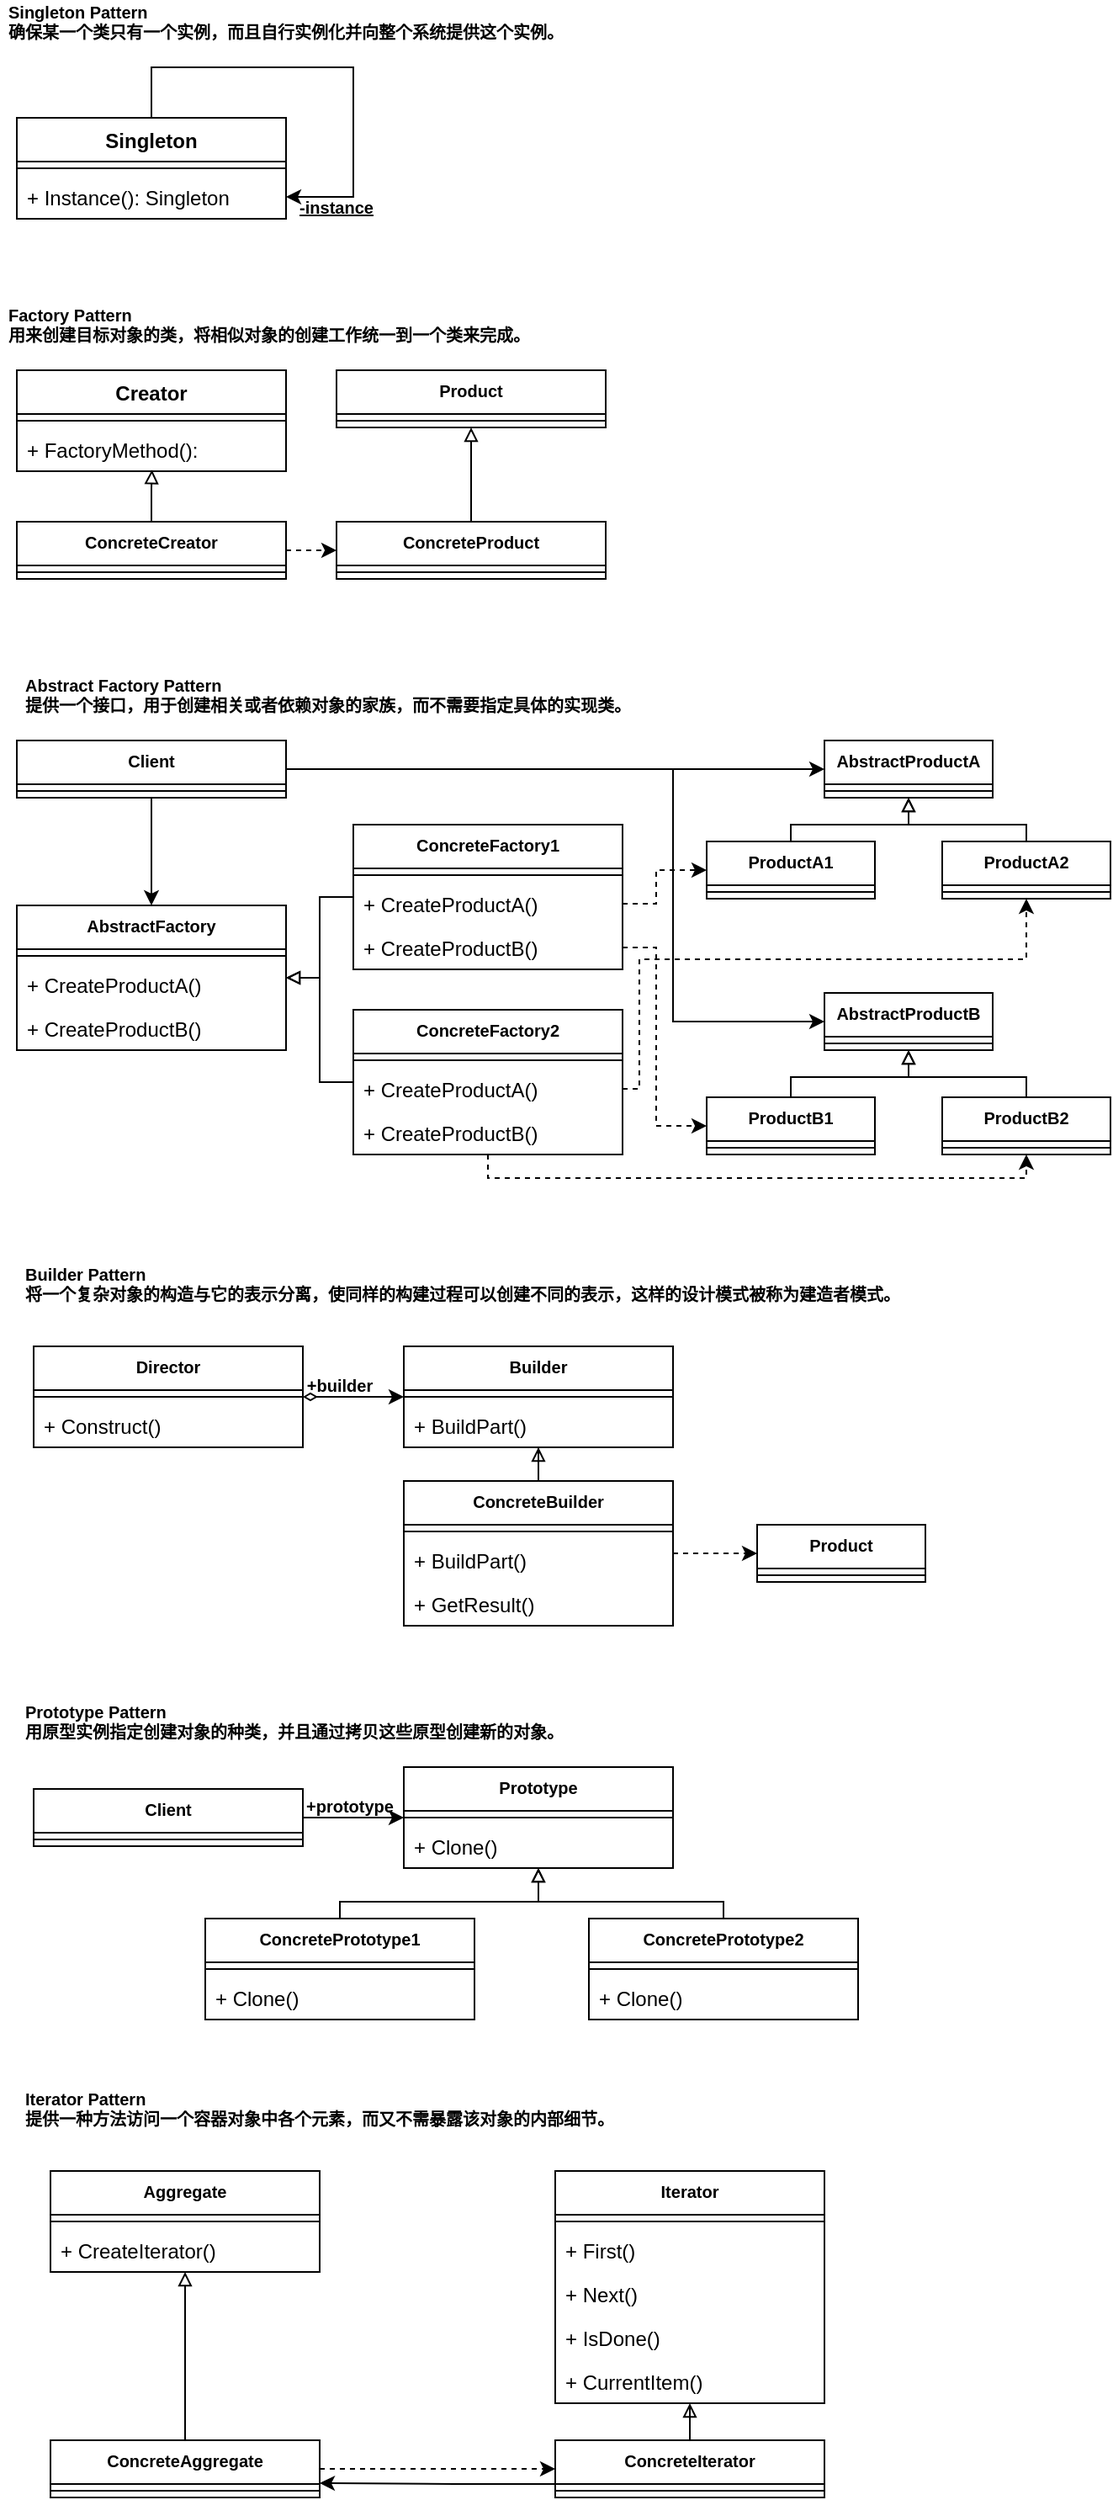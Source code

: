 <mxfile version="12.6.2" type="github">
  <diagram id="tBlCzFdwfYQs3EUylRkV" name="Page-1">
    <mxGraphModel dx="943" dy="600" grid="1" gridSize="10" guides="1" tooltips="1" connect="1" arrows="1" fold="1" page="1" pageScale="1" pageWidth="827" pageHeight="1169" math="0" shadow="0">
      <root>
        <mxCell id="0"/>
        <mxCell id="1" parent="0"/>
        <mxCell id="oxYaIQUSxSvhRcsw_TUC-8" value="" style="group" vertex="1" connectable="0" parent="1">
          <mxGeometry x="10" y="10" width="240" height="136" as="geometry"/>
        </mxCell>
        <mxCell id="oxYaIQUSxSvhRcsw_TUC-1" value="Singleton" style="swimlane;fontStyle=1;align=center;verticalAlign=top;childLayout=stackLayout;horizontal=1;startSize=26;horizontalStack=0;resizeParent=1;resizeParentMax=0;resizeLast=0;collapsible=1;marginBottom=0;" vertex="1" parent="oxYaIQUSxSvhRcsw_TUC-8">
          <mxGeometry x="10" y="70" width="160" height="60" as="geometry"/>
        </mxCell>
        <mxCell id="oxYaIQUSxSvhRcsw_TUC-3" value="" style="line;strokeWidth=1;fillColor=none;align=left;verticalAlign=middle;spacingTop=-1;spacingLeft=3;spacingRight=3;rotatable=0;labelPosition=right;points=[];portConstraint=eastwest;" vertex="1" parent="oxYaIQUSxSvhRcsw_TUC-1">
          <mxGeometry y="26" width="160" height="8" as="geometry"/>
        </mxCell>
        <mxCell id="oxYaIQUSxSvhRcsw_TUC-4" value="+ Instance(): Singleton" style="text;strokeColor=none;fillColor=none;align=left;verticalAlign=top;spacingLeft=4;spacingRight=4;overflow=hidden;rotatable=0;points=[[0,0.5],[1,0.5]];portConstraint=eastwest;" vertex="1" parent="oxYaIQUSxSvhRcsw_TUC-1">
          <mxGeometry y="34" width="160" height="26" as="geometry"/>
        </mxCell>
        <mxCell id="oxYaIQUSxSvhRcsw_TUC-5" style="edgeStyle=orthogonalEdgeStyle;rounded=0;orthogonalLoop=1;jettySize=auto;html=1;exitX=0.5;exitY=0;exitDx=0;exitDy=0;" edge="1" parent="oxYaIQUSxSvhRcsw_TUC-1" source="oxYaIQUSxSvhRcsw_TUC-1" target="oxYaIQUSxSvhRcsw_TUC-4">
          <mxGeometry relative="1" as="geometry">
            <Array as="points">
              <mxPoint x="80" y="-30"/>
              <mxPoint x="200" y="-30"/>
              <mxPoint x="200" y="47"/>
            </Array>
          </mxGeometry>
        </mxCell>
        <mxCell id="oxYaIQUSxSvhRcsw_TUC-6" value="-instance" style="text;align=center;fontStyle=5;verticalAlign=middle;spacingLeft=3;spacingRight=3;strokeColor=none;rotatable=0;points=[[0,0.5],[1,0.5]];portConstraint=eastwest;fontSize=10;" vertex="1" parent="oxYaIQUSxSvhRcsw_TUC-8">
          <mxGeometry x="160" y="110" width="80" height="26" as="geometry"/>
        </mxCell>
        <mxCell id="oxYaIQUSxSvhRcsw_TUC-7" value="Singleton Pattern&#xa;确保某一个类只有一个实例，而且自行实例化并向整个系统提供这个实例。" style="text;align=left;fontStyle=1;verticalAlign=middle;spacingLeft=3;spacingRight=3;strokeColor=none;rotatable=0;points=[[0,0.5],[1,0.5]];portConstraint=eastwest;fontSize=10;" vertex="1" parent="oxYaIQUSxSvhRcsw_TUC-8">
          <mxGeometry width="80" height="26" as="geometry"/>
        </mxCell>
        <mxCell id="oxYaIQUSxSvhRcsw_TUC-20" style="edgeStyle=orthogonalEdgeStyle;rounded=0;orthogonalLoop=1;jettySize=auto;html=1;entryX=0.502;entryY=0.968;entryDx=0;entryDy=0;entryPerimeter=0;fontSize=10;endArrow=block;endFill=0;" edge="1" parent="1" source="oxYaIQUSxSvhRcsw_TUC-16" target="oxYaIQUSxSvhRcsw_TUC-12">
          <mxGeometry relative="1" as="geometry"/>
        </mxCell>
        <mxCell id="oxYaIQUSxSvhRcsw_TUC-25" style="edgeStyle=orthogonalEdgeStyle;rounded=0;orthogonalLoop=1;jettySize=auto;html=1;exitX=1;exitY=0.5;exitDx=0;exitDy=0;entryX=0;entryY=0.5;entryDx=0;entryDy=0;endArrow=classic;endFill=1;fontSize=10;dashed=1;" edge="1" parent="1" source="oxYaIQUSxSvhRcsw_TUC-16" target="oxYaIQUSxSvhRcsw_TUC-23">
          <mxGeometry relative="1" as="geometry"/>
        </mxCell>
        <mxCell id="oxYaIQUSxSvhRcsw_TUC-16" value="ConcreteCreator" style="swimlane;fontStyle=1;align=center;verticalAlign=top;childLayout=stackLayout;horizontal=1;startSize=26;horizontalStack=0;resizeParent=1;resizeParentMax=0;resizeLast=0;collapsible=1;marginBottom=0;strokeColor=#000000;fontSize=10;" vertex="1" parent="1">
          <mxGeometry x="20" y="320" width="160" height="34" as="geometry"/>
        </mxCell>
        <mxCell id="oxYaIQUSxSvhRcsw_TUC-18" value="" style="line;strokeWidth=1;fillColor=none;align=left;verticalAlign=middle;spacingTop=-1;spacingLeft=3;spacingRight=3;rotatable=0;labelPosition=right;points=[];portConstraint=eastwest;" vertex="1" parent="oxYaIQUSxSvhRcsw_TUC-16">
          <mxGeometry y="26" width="160" height="8" as="geometry"/>
        </mxCell>
        <mxCell id="oxYaIQUSxSvhRcsw_TUC-21" value="Product" style="swimlane;fontStyle=1;align=center;verticalAlign=top;childLayout=stackLayout;horizontal=1;startSize=26;horizontalStack=0;resizeParent=1;resizeParentMax=0;resizeLast=0;collapsible=1;marginBottom=0;strokeColor=#000000;fontSize=10;" vertex="1" parent="1">
          <mxGeometry x="210" y="230" width="160" height="34" as="geometry"/>
        </mxCell>
        <mxCell id="oxYaIQUSxSvhRcsw_TUC-22" value="" style="line;strokeWidth=1;fillColor=none;align=left;verticalAlign=middle;spacingTop=-1;spacingLeft=3;spacingRight=3;rotatable=0;labelPosition=right;points=[];portConstraint=eastwest;" vertex="1" parent="oxYaIQUSxSvhRcsw_TUC-21">
          <mxGeometry y="26" width="160" height="8" as="geometry"/>
        </mxCell>
        <mxCell id="oxYaIQUSxSvhRcsw_TUC-26" style="edgeStyle=orthogonalEdgeStyle;rounded=0;orthogonalLoop=1;jettySize=auto;html=1;entryX=0.5;entryY=1;entryDx=0;entryDy=0;endArrow=block;endFill=0;fontSize=10;" edge="1" parent="1" source="oxYaIQUSxSvhRcsw_TUC-23" target="oxYaIQUSxSvhRcsw_TUC-21">
          <mxGeometry relative="1" as="geometry"/>
        </mxCell>
        <mxCell id="oxYaIQUSxSvhRcsw_TUC-23" value="ConcreteProduct" style="swimlane;fontStyle=1;align=center;verticalAlign=top;childLayout=stackLayout;horizontal=1;startSize=26;horizontalStack=0;resizeParent=1;resizeParentMax=0;resizeLast=0;collapsible=1;marginBottom=0;strokeColor=#000000;fontSize=10;" vertex="1" parent="1">
          <mxGeometry x="210" y="320" width="160" height="34" as="geometry"/>
        </mxCell>
        <mxCell id="oxYaIQUSxSvhRcsw_TUC-24" value="" style="line;strokeWidth=1;fillColor=none;align=left;verticalAlign=middle;spacingTop=-1;spacingLeft=3;spacingRight=3;rotatable=0;labelPosition=right;points=[];portConstraint=eastwest;" vertex="1" parent="oxYaIQUSxSvhRcsw_TUC-23">
          <mxGeometry y="26" width="160" height="8" as="geometry"/>
        </mxCell>
        <mxCell id="oxYaIQUSxSvhRcsw_TUC-10" value="Creator" style="swimlane;fontStyle=1;align=center;verticalAlign=top;childLayout=stackLayout;horizontal=1;startSize=26;horizontalStack=0;resizeParent=1;resizeParentMax=0;resizeLast=0;collapsible=1;marginBottom=0;" vertex="1" parent="1">
          <mxGeometry x="20" y="230" width="160" height="60" as="geometry">
            <mxRectangle x="10" y="70" width="80" height="26" as="alternateBounds"/>
          </mxGeometry>
        </mxCell>
        <mxCell id="oxYaIQUSxSvhRcsw_TUC-11" value="" style="line;strokeWidth=1;fillColor=none;align=left;verticalAlign=middle;spacingTop=-1;spacingLeft=3;spacingRight=3;rotatable=0;labelPosition=right;points=[];portConstraint=eastwest;" vertex="1" parent="oxYaIQUSxSvhRcsw_TUC-10">
          <mxGeometry y="26" width="160" height="8" as="geometry"/>
        </mxCell>
        <mxCell id="oxYaIQUSxSvhRcsw_TUC-12" value="+ FactoryMethod():" style="text;strokeColor=none;fillColor=none;align=left;verticalAlign=top;spacingLeft=4;spacingRight=4;overflow=hidden;rotatable=0;points=[[0,0.5],[1,0.5]];portConstraint=eastwest;" vertex="1" parent="oxYaIQUSxSvhRcsw_TUC-10">
          <mxGeometry y="34" width="160" height="26" as="geometry"/>
        </mxCell>
        <mxCell id="oxYaIQUSxSvhRcsw_TUC-15" value="Factory Pattern&#xa;用来创建目标对象的类，将相似对象的创建工作统一到一个类来完成。" style="text;align=left;fontStyle=1;verticalAlign=middle;spacingLeft=3;spacingRight=3;strokeColor=none;rotatable=0;points=[[0,0.5],[1,0.5]];portConstraint=eastwest;fontSize=10;" vertex="1" parent="1">
          <mxGeometry x="10" y="190" width="80" height="26" as="geometry"/>
        </mxCell>
        <mxCell id="oxYaIQUSxSvhRcsw_TUC-31" value="Builder Pattern&#xa;将一个复杂对象的构造与它的表示分离，使同样的构建过程可以创建不同的表示，这样的设计模式被称为建造者模式。" style="text;align=left;fontStyle=1;verticalAlign=middle;spacingLeft=3;spacingRight=3;strokeColor=none;rotatable=0;points=[[0,0.5],[1,0.5]];portConstraint=eastwest;fontSize=10;" vertex="1" parent="1">
          <mxGeometry x="20" y="760" width="80" height="26" as="geometry"/>
        </mxCell>
        <mxCell id="oxYaIQUSxSvhRcsw_TUC-68" style="edgeStyle=orthogonalEdgeStyle;rounded=0;orthogonalLoop=1;jettySize=auto;html=1;entryX=0.5;entryY=0;entryDx=0;entryDy=0;endArrow=classic;endFill=1;fontSize=10;" edge="1" parent="1" source="oxYaIQUSxSvhRcsw_TUC-34" target="oxYaIQUSxSvhRcsw_TUC-38">
          <mxGeometry relative="1" as="geometry"/>
        </mxCell>
        <mxCell id="oxYaIQUSxSvhRcsw_TUC-71" style="edgeStyle=orthogonalEdgeStyle;rounded=0;orthogonalLoop=1;jettySize=auto;html=1;endArrow=classic;endFill=1;fontSize=10;" edge="1" parent="1" source="oxYaIQUSxSvhRcsw_TUC-34" target="oxYaIQUSxSvhRcsw_TUC-46">
          <mxGeometry relative="1" as="geometry">
            <mxPoint x="410" y="450" as="targetPoint"/>
          </mxGeometry>
        </mxCell>
        <mxCell id="oxYaIQUSxSvhRcsw_TUC-76" style="edgeStyle=orthogonalEdgeStyle;rounded=0;orthogonalLoop=1;jettySize=auto;html=1;endArrow=classic;endFill=1;fontSize=10;" edge="1" parent="1" source="oxYaIQUSxSvhRcsw_TUC-34" target="oxYaIQUSxSvhRcsw_TUC-55">
          <mxGeometry relative="1" as="geometry">
            <Array as="points">
              <mxPoint x="410" y="467"/>
              <mxPoint x="410" y="617"/>
            </Array>
          </mxGeometry>
        </mxCell>
        <mxCell id="oxYaIQUSxSvhRcsw_TUC-34" value="Client" style="swimlane;fontStyle=1;align=center;verticalAlign=top;childLayout=stackLayout;horizontal=1;startSize=26;horizontalStack=0;resizeParent=1;resizeParentMax=0;resizeLast=0;collapsible=1;marginBottom=0;strokeColor=#000000;fontSize=10;" vertex="1" parent="1">
          <mxGeometry x="20" y="450" width="160" height="34" as="geometry"/>
        </mxCell>
        <mxCell id="oxYaIQUSxSvhRcsw_TUC-36" value="" style="line;strokeWidth=1;fillColor=none;align=left;verticalAlign=middle;spacingTop=-1;spacingLeft=3;spacingRight=3;rotatable=0;labelPosition=right;points=[];portConstraint=eastwest;" vertex="1" parent="oxYaIQUSxSvhRcsw_TUC-34">
          <mxGeometry y="26" width="160" height="8" as="geometry"/>
        </mxCell>
        <mxCell id="oxYaIQUSxSvhRcsw_TUC-38" value="AbstractFactory" style="swimlane;fontStyle=1;align=center;verticalAlign=top;childLayout=stackLayout;horizontal=1;startSize=26;horizontalStack=0;resizeParent=1;resizeParentMax=0;resizeLast=0;collapsible=1;marginBottom=0;strokeColor=#000000;fontSize=10;" vertex="1" parent="1">
          <mxGeometry x="20" y="548" width="160" height="86" as="geometry"/>
        </mxCell>
        <mxCell id="oxYaIQUSxSvhRcsw_TUC-40" value="" style="line;strokeWidth=1;fillColor=none;align=left;verticalAlign=middle;spacingTop=-1;spacingLeft=3;spacingRight=3;rotatable=0;labelPosition=right;points=[];portConstraint=eastwest;" vertex="1" parent="oxYaIQUSxSvhRcsw_TUC-38">
          <mxGeometry y="26" width="160" height="8" as="geometry"/>
        </mxCell>
        <mxCell id="oxYaIQUSxSvhRcsw_TUC-43" value="+ CreateProductA()" style="text;strokeColor=none;fillColor=none;align=left;verticalAlign=top;spacingLeft=4;spacingRight=4;overflow=hidden;rotatable=0;points=[[0,0.5],[1,0.5]];portConstraint=eastwest;" vertex="1" parent="oxYaIQUSxSvhRcsw_TUC-38">
          <mxGeometry y="34" width="160" height="26" as="geometry"/>
        </mxCell>
        <mxCell id="oxYaIQUSxSvhRcsw_TUC-41" value="+ CreateProductB()" style="text;strokeColor=none;fillColor=none;align=left;verticalAlign=top;spacingLeft=4;spacingRight=4;overflow=hidden;rotatable=0;points=[[0,0.5],[1,0.5]];portConstraint=eastwest;" vertex="1" parent="oxYaIQUSxSvhRcsw_TUC-38">
          <mxGeometry y="60" width="160" height="26" as="geometry"/>
        </mxCell>
        <mxCell id="oxYaIQUSxSvhRcsw_TUC-72" style="edgeStyle=orthogonalEdgeStyle;rounded=0;orthogonalLoop=1;jettySize=auto;html=1;entryX=0.5;entryY=1;entryDx=0;entryDy=0;endArrow=block;endFill=0;fontSize=10;" edge="1" parent="1" source="oxYaIQUSxSvhRcsw_TUC-44" target="oxYaIQUSxSvhRcsw_TUC-46">
          <mxGeometry relative="1" as="geometry">
            <Array as="points">
              <mxPoint x="480" y="500"/>
              <mxPoint x="550" y="500"/>
            </Array>
          </mxGeometry>
        </mxCell>
        <mxCell id="oxYaIQUSxSvhRcsw_TUC-44" value="ProductA1" style="swimlane;fontStyle=1;align=center;verticalAlign=top;childLayout=stackLayout;horizontal=1;startSize=26;horizontalStack=0;resizeParent=1;resizeParentMax=0;resizeLast=0;collapsible=1;marginBottom=0;strokeColor=#000000;fontSize=10;" vertex="1" parent="1">
          <mxGeometry x="430" y="510" width="100" height="34" as="geometry"/>
        </mxCell>
        <mxCell id="oxYaIQUSxSvhRcsw_TUC-45" value="" style="line;strokeWidth=1;fillColor=none;align=left;verticalAlign=middle;spacingTop=-1;spacingLeft=3;spacingRight=3;rotatable=0;labelPosition=right;points=[];portConstraint=eastwest;" vertex="1" parent="oxYaIQUSxSvhRcsw_TUC-44">
          <mxGeometry y="26" width="100" height="8" as="geometry"/>
        </mxCell>
        <mxCell id="oxYaIQUSxSvhRcsw_TUC-46" value="AbstractProductA" style="swimlane;fontStyle=1;align=center;verticalAlign=top;childLayout=stackLayout;horizontal=1;startSize=26;horizontalStack=0;resizeParent=1;resizeParentMax=0;resizeLast=0;collapsible=1;marginBottom=0;strokeColor=#000000;fontSize=10;" vertex="1" parent="1">
          <mxGeometry x="500" y="450" width="100" height="34" as="geometry"/>
        </mxCell>
        <mxCell id="oxYaIQUSxSvhRcsw_TUC-47" value="" style="line;strokeWidth=1;fillColor=none;align=left;verticalAlign=middle;spacingTop=-1;spacingLeft=3;spacingRight=3;rotatable=0;labelPosition=right;points=[];portConstraint=eastwest;" vertex="1" parent="oxYaIQUSxSvhRcsw_TUC-46">
          <mxGeometry y="26" width="100" height="8" as="geometry"/>
        </mxCell>
        <mxCell id="oxYaIQUSxSvhRcsw_TUC-73" style="edgeStyle=orthogonalEdgeStyle;rounded=0;orthogonalLoop=1;jettySize=auto;html=1;entryX=0.5;entryY=1;entryDx=0;entryDy=0;endArrow=block;endFill=0;fontSize=10;" edge="1" parent="1" source="oxYaIQUSxSvhRcsw_TUC-48" target="oxYaIQUSxSvhRcsw_TUC-46">
          <mxGeometry relative="1" as="geometry">
            <Array as="points">
              <mxPoint x="620" y="500"/>
              <mxPoint x="550" y="500"/>
            </Array>
          </mxGeometry>
        </mxCell>
        <mxCell id="oxYaIQUSxSvhRcsw_TUC-48" value="ProductA2" style="swimlane;fontStyle=1;align=center;verticalAlign=top;childLayout=stackLayout;horizontal=1;startSize=26;horizontalStack=0;resizeParent=1;resizeParentMax=0;resizeLast=0;collapsible=1;marginBottom=0;strokeColor=#000000;fontSize=10;" vertex="1" parent="1">
          <mxGeometry x="570" y="510" width="100" height="34" as="geometry"/>
        </mxCell>
        <mxCell id="oxYaIQUSxSvhRcsw_TUC-49" value="" style="line;strokeWidth=1;fillColor=none;align=left;verticalAlign=middle;spacingTop=-1;spacingLeft=3;spacingRight=3;rotatable=0;labelPosition=right;points=[];portConstraint=eastwest;" vertex="1" parent="oxYaIQUSxSvhRcsw_TUC-48">
          <mxGeometry y="26" width="100" height="8" as="geometry"/>
        </mxCell>
        <mxCell id="oxYaIQUSxSvhRcsw_TUC-74" style="edgeStyle=orthogonalEdgeStyle;rounded=0;orthogonalLoop=1;jettySize=auto;html=1;entryX=0.5;entryY=1;entryDx=0;entryDy=0;endArrow=block;endFill=0;fontSize=10;" edge="1" parent="1" source="oxYaIQUSxSvhRcsw_TUC-53" target="oxYaIQUSxSvhRcsw_TUC-55">
          <mxGeometry relative="1" as="geometry">
            <Array as="points">
              <mxPoint x="480" y="650"/>
              <mxPoint x="550" y="650"/>
            </Array>
          </mxGeometry>
        </mxCell>
        <mxCell id="oxYaIQUSxSvhRcsw_TUC-53" value="ProductB1" style="swimlane;fontStyle=1;align=center;verticalAlign=top;childLayout=stackLayout;horizontal=1;startSize=26;horizontalStack=0;resizeParent=1;resizeParentMax=0;resizeLast=0;collapsible=1;marginBottom=0;strokeColor=#000000;fontSize=10;" vertex="1" parent="1">
          <mxGeometry x="430" y="662" width="100" height="34" as="geometry"/>
        </mxCell>
        <mxCell id="oxYaIQUSxSvhRcsw_TUC-54" value="" style="line;strokeWidth=1;fillColor=none;align=left;verticalAlign=middle;spacingTop=-1;spacingLeft=3;spacingRight=3;rotatable=0;labelPosition=right;points=[];portConstraint=eastwest;" vertex="1" parent="oxYaIQUSxSvhRcsw_TUC-53">
          <mxGeometry y="26" width="100" height="8" as="geometry"/>
        </mxCell>
        <mxCell id="oxYaIQUSxSvhRcsw_TUC-55" value="AbstractProductB" style="swimlane;fontStyle=1;align=center;verticalAlign=top;childLayout=stackLayout;horizontal=1;startSize=26;horizontalStack=0;resizeParent=1;resizeParentMax=0;resizeLast=0;collapsible=1;marginBottom=0;strokeColor=#000000;fontSize=10;" vertex="1" parent="1">
          <mxGeometry x="500" y="600" width="100" height="34" as="geometry"/>
        </mxCell>
        <mxCell id="oxYaIQUSxSvhRcsw_TUC-56" value="" style="line;strokeWidth=1;fillColor=none;align=left;verticalAlign=middle;spacingTop=-1;spacingLeft=3;spacingRight=3;rotatable=0;labelPosition=right;points=[];portConstraint=eastwest;" vertex="1" parent="oxYaIQUSxSvhRcsw_TUC-55">
          <mxGeometry y="26" width="100" height="8" as="geometry"/>
        </mxCell>
        <mxCell id="oxYaIQUSxSvhRcsw_TUC-75" style="edgeStyle=orthogonalEdgeStyle;rounded=0;orthogonalLoop=1;jettySize=auto;html=1;endArrow=block;endFill=0;fontSize=10;" edge="1" parent="1" source="oxYaIQUSxSvhRcsw_TUC-58" target="oxYaIQUSxSvhRcsw_TUC-55">
          <mxGeometry relative="1" as="geometry">
            <Array as="points">
              <mxPoint x="620" y="650"/>
              <mxPoint x="550" y="650"/>
            </Array>
          </mxGeometry>
        </mxCell>
        <mxCell id="oxYaIQUSxSvhRcsw_TUC-58" value="ProductB2" style="swimlane;fontStyle=1;align=center;verticalAlign=top;childLayout=stackLayout;horizontal=1;startSize=26;horizontalStack=0;resizeParent=1;resizeParentMax=0;resizeLast=0;collapsible=1;marginBottom=0;strokeColor=#000000;fontSize=10;" vertex="1" parent="1">
          <mxGeometry x="570" y="662" width="100" height="34" as="geometry"/>
        </mxCell>
        <mxCell id="oxYaIQUSxSvhRcsw_TUC-59" value="" style="line;strokeWidth=1;fillColor=none;align=left;verticalAlign=middle;spacingTop=-1;spacingLeft=3;spacingRight=3;rotatable=0;labelPosition=right;points=[];portConstraint=eastwest;" vertex="1" parent="oxYaIQUSxSvhRcsw_TUC-58">
          <mxGeometry y="26" width="100" height="8" as="geometry"/>
        </mxCell>
        <mxCell id="oxYaIQUSxSvhRcsw_TUC-69" style="edgeStyle=orthogonalEdgeStyle;rounded=0;orthogonalLoop=1;jettySize=auto;html=1;endArrow=block;endFill=0;fontSize=10;" edge="1" parent="1" source="oxYaIQUSxSvhRcsw_TUC-60" target="oxYaIQUSxSvhRcsw_TUC-38">
          <mxGeometry relative="1" as="geometry"/>
        </mxCell>
        <mxCell id="oxYaIQUSxSvhRcsw_TUC-60" value="ConcreteFactory1" style="swimlane;fontStyle=1;align=center;verticalAlign=top;childLayout=stackLayout;horizontal=1;startSize=26;horizontalStack=0;resizeParent=1;resizeParentMax=0;resizeLast=0;collapsible=1;marginBottom=0;strokeColor=#000000;fontSize=10;" vertex="1" parent="1">
          <mxGeometry x="220" y="500" width="160" height="86" as="geometry"/>
        </mxCell>
        <mxCell id="oxYaIQUSxSvhRcsw_TUC-61" value="" style="line;strokeWidth=1;fillColor=none;align=left;verticalAlign=middle;spacingTop=-1;spacingLeft=3;spacingRight=3;rotatable=0;labelPosition=right;points=[];portConstraint=eastwest;" vertex="1" parent="oxYaIQUSxSvhRcsw_TUC-60">
          <mxGeometry y="26" width="160" height="8" as="geometry"/>
        </mxCell>
        <mxCell id="oxYaIQUSxSvhRcsw_TUC-62" value="+ CreateProductA()" style="text;strokeColor=none;fillColor=none;align=left;verticalAlign=top;spacingLeft=4;spacingRight=4;overflow=hidden;rotatable=0;points=[[0,0.5],[1,0.5]];portConstraint=eastwest;" vertex="1" parent="oxYaIQUSxSvhRcsw_TUC-60">
          <mxGeometry y="34" width="160" height="26" as="geometry"/>
        </mxCell>
        <mxCell id="oxYaIQUSxSvhRcsw_TUC-63" value="+ CreateProductB()" style="text;strokeColor=none;fillColor=none;align=left;verticalAlign=top;spacingLeft=4;spacingRight=4;overflow=hidden;rotatable=0;points=[[0,0.5],[1,0.5]];portConstraint=eastwest;" vertex="1" parent="oxYaIQUSxSvhRcsw_TUC-60">
          <mxGeometry y="60" width="160" height="26" as="geometry"/>
        </mxCell>
        <mxCell id="oxYaIQUSxSvhRcsw_TUC-70" style="edgeStyle=orthogonalEdgeStyle;rounded=0;orthogonalLoop=1;jettySize=auto;html=1;endArrow=block;endFill=0;fontSize=10;" edge="1" parent="1" source="oxYaIQUSxSvhRcsw_TUC-64" target="oxYaIQUSxSvhRcsw_TUC-38">
          <mxGeometry relative="1" as="geometry"/>
        </mxCell>
        <mxCell id="oxYaIQUSxSvhRcsw_TUC-64" value="ConcreteFactory2" style="swimlane;fontStyle=1;align=center;verticalAlign=top;childLayout=stackLayout;horizontal=1;startSize=26;horizontalStack=0;resizeParent=1;resizeParentMax=0;resizeLast=0;collapsible=1;marginBottom=0;strokeColor=#000000;fontSize=10;" vertex="1" parent="1">
          <mxGeometry x="220" y="610" width="160" height="86" as="geometry"/>
        </mxCell>
        <mxCell id="oxYaIQUSxSvhRcsw_TUC-65" value="" style="line;strokeWidth=1;fillColor=none;align=left;verticalAlign=middle;spacingTop=-1;spacingLeft=3;spacingRight=3;rotatable=0;labelPosition=right;points=[];portConstraint=eastwest;" vertex="1" parent="oxYaIQUSxSvhRcsw_TUC-64">
          <mxGeometry y="26" width="160" height="8" as="geometry"/>
        </mxCell>
        <mxCell id="oxYaIQUSxSvhRcsw_TUC-66" value="+ CreateProductA()" style="text;strokeColor=none;fillColor=none;align=left;verticalAlign=top;spacingLeft=4;spacingRight=4;overflow=hidden;rotatable=0;points=[[0,0.5],[1,0.5]];portConstraint=eastwest;" vertex="1" parent="oxYaIQUSxSvhRcsw_TUC-64">
          <mxGeometry y="34" width="160" height="26" as="geometry"/>
        </mxCell>
        <mxCell id="oxYaIQUSxSvhRcsw_TUC-67" value="+ CreateProductB()" style="text;strokeColor=none;fillColor=none;align=left;verticalAlign=top;spacingLeft=4;spacingRight=4;overflow=hidden;rotatable=0;points=[[0,0.5],[1,0.5]];portConstraint=eastwest;" vertex="1" parent="oxYaIQUSxSvhRcsw_TUC-64">
          <mxGeometry y="60" width="160" height="26" as="geometry"/>
        </mxCell>
        <mxCell id="oxYaIQUSxSvhRcsw_TUC-77" style="edgeStyle=orthogonalEdgeStyle;rounded=0;orthogonalLoop=1;jettySize=auto;html=1;endArrow=classic;endFill=1;fontSize=10;dashed=1;" edge="1" parent="1" source="oxYaIQUSxSvhRcsw_TUC-62" target="oxYaIQUSxSvhRcsw_TUC-44">
          <mxGeometry relative="1" as="geometry">
            <Array as="points">
              <mxPoint x="400" y="547"/>
              <mxPoint x="400" y="527"/>
            </Array>
          </mxGeometry>
        </mxCell>
        <mxCell id="oxYaIQUSxSvhRcsw_TUC-79" style="edgeStyle=orthogonalEdgeStyle;rounded=0;orthogonalLoop=1;jettySize=auto;html=1;dashed=1;endArrow=classic;endFill=1;fontSize=10;" edge="1" parent="1" source="oxYaIQUSxSvhRcsw_TUC-63" target="oxYaIQUSxSvhRcsw_TUC-53">
          <mxGeometry relative="1" as="geometry">
            <Array as="points">
              <mxPoint x="400" y="573"/>
              <mxPoint x="400" y="679"/>
            </Array>
          </mxGeometry>
        </mxCell>
        <mxCell id="oxYaIQUSxSvhRcsw_TUC-80" style="edgeStyle=orthogonalEdgeStyle;rounded=0;orthogonalLoop=1;jettySize=auto;html=1;dashed=1;endArrow=classic;endFill=1;fontSize=10;" edge="1" parent="1" source="oxYaIQUSxSvhRcsw_TUC-66" target="oxYaIQUSxSvhRcsw_TUC-48">
          <mxGeometry relative="1" as="geometry">
            <Array as="points">
              <mxPoint x="390" y="657"/>
              <mxPoint x="390" y="580"/>
              <mxPoint x="620" y="580"/>
            </Array>
          </mxGeometry>
        </mxCell>
        <mxCell id="oxYaIQUSxSvhRcsw_TUC-81" style="edgeStyle=orthogonalEdgeStyle;rounded=0;orthogonalLoop=1;jettySize=auto;html=1;dashed=1;endArrow=classic;endFill=1;fontSize=10;" edge="1" parent="1" source="oxYaIQUSxSvhRcsw_TUC-67" target="oxYaIQUSxSvhRcsw_TUC-58">
          <mxGeometry relative="1" as="geometry">
            <Array as="points">
              <mxPoint x="300" y="710"/>
              <mxPoint x="620" y="710"/>
            </Array>
          </mxGeometry>
        </mxCell>
        <mxCell id="oxYaIQUSxSvhRcsw_TUC-82" value="Abstract Factory Pattern&#xa;提供一个接口，用于创建相关或者依赖对象的家族，而不需要指定具体的实现类。" style="text;align=left;fontStyle=1;verticalAlign=middle;spacingLeft=3;spacingRight=3;strokeColor=none;rotatable=0;points=[[0,0.5],[1,0.5]];portConstraint=eastwest;fontSize=10;" vertex="1" parent="1">
          <mxGeometry x="20" y="410" width="80" height="26" as="geometry"/>
        </mxCell>
        <mxCell id="oxYaIQUSxSvhRcsw_TUC-87" value="Builder" style="swimlane;fontStyle=1;align=center;verticalAlign=top;childLayout=stackLayout;horizontal=1;startSize=26;horizontalStack=0;resizeParent=1;resizeParentMax=0;resizeLast=0;collapsible=1;marginBottom=0;strokeColor=#000000;fontSize=10;" vertex="1" parent="1">
          <mxGeometry x="250" y="810" width="160" height="60" as="geometry"/>
        </mxCell>
        <mxCell id="oxYaIQUSxSvhRcsw_TUC-88" value="" style="line;strokeWidth=1;fillColor=none;align=left;verticalAlign=middle;spacingTop=-1;spacingLeft=3;spacingRight=3;rotatable=0;labelPosition=right;points=[];portConstraint=eastwest;" vertex="1" parent="oxYaIQUSxSvhRcsw_TUC-87">
          <mxGeometry y="26" width="160" height="8" as="geometry"/>
        </mxCell>
        <mxCell id="oxYaIQUSxSvhRcsw_TUC-89" value="+ BuildPart()" style="text;strokeColor=none;fillColor=none;align=left;verticalAlign=top;spacingLeft=4;spacingRight=4;overflow=hidden;rotatable=0;points=[[0,0.5],[1,0.5]];portConstraint=eastwest;" vertex="1" parent="oxYaIQUSxSvhRcsw_TUC-87">
          <mxGeometry y="34" width="160" height="26" as="geometry"/>
        </mxCell>
        <mxCell id="oxYaIQUSxSvhRcsw_TUC-106" style="edgeStyle=orthogonalEdgeStyle;rounded=0;orthogonalLoop=1;jettySize=auto;html=1;endArrow=classic;endFill=1;fontSize=10;startArrow=diamondThin;startFill=0;" edge="1" parent="1" source="oxYaIQUSxSvhRcsw_TUC-91" target="oxYaIQUSxSvhRcsw_TUC-87">
          <mxGeometry relative="1" as="geometry"/>
        </mxCell>
        <mxCell id="oxYaIQUSxSvhRcsw_TUC-91" value="Director" style="swimlane;fontStyle=1;align=center;verticalAlign=top;childLayout=stackLayout;horizontal=1;startSize=26;horizontalStack=0;resizeParent=1;resizeParentMax=0;resizeLast=0;collapsible=1;marginBottom=0;strokeColor=#000000;fontSize=10;" vertex="1" parent="1">
          <mxGeometry x="30" y="810" width="160" height="60" as="geometry"/>
        </mxCell>
        <mxCell id="oxYaIQUSxSvhRcsw_TUC-92" value="" style="line;strokeWidth=1;fillColor=none;align=left;verticalAlign=middle;spacingTop=-1;spacingLeft=3;spacingRight=3;rotatable=0;labelPosition=right;points=[];portConstraint=eastwest;" vertex="1" parent="oxYaIQUSxSvhRcsw_TUC-91">
          <mxGeometry y="26" width="160" height="8" as="geometry"/>
        </mxCell>
        <mxCell id="oxYaIQUSxSvhRcsw_TUC-93" value="+ Construct()" style="text;strokeColor=none;fillColor=none;align=left;verticalAlign=top;spacingLeft=4;spacingRight=4;overflow=hidden;rotatable=0;points=[[0,0.5],[1,0.5]];portConstraint=eastwest;" vertex="1" parent="oxYaIQUSxSvhRcsw_TUC-91">
          <mxGeometry y="34" width="160" height="26" as="geometry"/>
        </mxCell>
        <mxCell id="oxYaIQUSxSvhRcsw_TUC-102" style="edgeStyle=orthogonalEdgeStyle;rounded=0;orthogonalLoop=1;jettySize=auto;html=1;dashed=1;endArrow=classic;endFill=1;fontSize=10;" edge="1" parent="1" source="oxYaIQUSxSvhRcsw_TUC-94" target="oxYaIQUSxSvhRcsw_TUC-100">
          <mxGeometry relative="1" as="geometry"/>
        </mxCell>
        <mxCell id="oxYaIQUSxSvhRcsw_TUC-105" style="edgeStyle=orthogonalEdgeStyle;rounded=0;orthogonalLoop=1;jettySize=auto;html=1;endArrow=block;endFill=0;fontSize=10;" edge="1" parent="1" source="oxYaIQUSxSvhRcsw_TUC-94" target="oxYaIQUSxSvhRcsw_TUC-87">
          <mxGeometry relative="1" as="geometry"/>
        </mxCell>
        <mxCell id="oxYaIQUSxSvhRcsw_TUC-94" value="ConcreteBuilder" style="swimlane;fontStyle=1;align=center;verticalAlign=top;childLayout=stackLayout;horizontal=1;startSize=26;horizontalStack=0;resizeParent=1;resizeParentMax=0;resizeLast=0;collapsible=1;marginBottom=0;strokeColor=#000000;fontSize=10;" vertex="1" parent="1">
          <mxGeometry x="250" y="890" width="160" height="86" as="geometry"/>
        </mxCell>
        <mxCell id="oxYaIQUSxSvhRcsw_TUC-95" value="" style="line;strokeWidth=1;fillColor=none;align=left;verticalAlign=middle;spacingTop=-1;spacingLeft=3;spacingRight=3;rotatable=0;labelPosition=right;points=[];portConstraint=eastwest;" vertex="1" parent="oxYaIQUSxSvhRcsw_TUC-94">
          <mxGeometry y="26" width="160" height="8" as="geometry"/>
        </mxCell>
        <mxCell id="oxYaIQUSxSvhRcsw_TUC-96" value="+ BuildPart()" style="text;strokeColor=none;fillColor=none;align=left;verticalAlign=top;spacingLeft=4;spacingRight=4;overflow=hidden;rotatable=0;points=[[0,0.5],[1,0.5]];portConstraint=eastwest;" vertex="1" parent="oxYaIQUSxSvhRcsw_TUC-94">
          <mxGeometry y="34" width="160" height="26" as="geometry"/>
        </mxCell>
        <mxCell id="oxYaIQUSxSvhRcsw_TUC-103" value="+ GetResult()" style="text;strokeColor=none;fillColor=none;align=left;verticalAlign=top;spacingLeft=4;spacingRight=4;overflow=hidden;rotatable=0;points=[[0,0.5],[1,0.5]];portConstraint=eastwest;" vertex="1" parent="oxYaIQUSxSvhRcsw_TUC-94">
          <mxGeometry y="60" width="160" height="26" as="geometry"/>
        </mxCell>
        <mxCell id="oxYaIQUSxSvhRcsw_TUC-100" value="Product" style="swimlane;fontStyle=1;align=center;verticalAlign=top;childLayout=stackLayout;horizontal=1;startSize=26;horizontalStack=0;resizeParent=1;resizeParentMax=0;resizeLast=0;collapsible=1;marginBottom=0;strokeColor=#000000;fontSize=10;" vertex="1" parent="1">
          <mxGeometry x="460" y="916" width="100" height="34" as="geometry"/>
        </mxCell>
        <mxCell id="oxYaIQUSxSvhRcsw_TUC-101" value="" style="line;strokeWidth=1;fillColor=none;align=left;verticalAlign=middle;spacingTop=-1;spacingLeft=3;spacingRight=3;rotatable=0;labelPosition=right;points=[];portConstraint=eastwest;" vertex="1" parent="oxYaIQUSxSvhRcsw_TUC-100">
          <mxGeometry y="26" width="100" height="8" as="geometry"/>
        </mxCell>
        <mxCell id="oxYaIQUSxSvhRcsw_TUC-107" value="+builder" style="text;align=center;fontStyle=1;verticalAlign=middle;spacingLeft=3;spacingRight=3;strokeColor=none;rotatable=0;points=[[0,0.5],[1,0.5]];portConstraint=eastwest;fontSize=10;" vertex="1" parent="1">
          <mxGeometry x="172" y="820" width="80" height="26" as="geometry"/>
        </mxCell>
        <mxCell id="oxYaIQUSxSvhRcsw_TUC-108" value="Prototype Pattern&#xa;用原型实例指定创建对象的种类，并且通过拷贝这些原型创建新的对象。" style="text;align=left;fontStyle=1;verticalAlign=middle;spacingLeft=3;spacingRight=3;strokeColor=none;rotatable=0;points=[[0,0.5],[1,0.5]];portConstraint=eastwest;fontSize=10;" vertex="1" parent="1">
          <mxGeometry x="20" y="1020" width="80" height="26" as="geometry"/>
        </mxCell>
        <mxCell id="oxYaIQUSxSvhRcsw_TUC-126" style="edgeStyle=orthogonalEdgeStyle;rounded=0;orthogonalLoop=1;jettySize=auto;html=1;startArrow=none;startFill=0;endArrow=classic;endFill=1;fontSize=10;" edge="1" parent="1" source="oxYaIQUSxSvhRcsw_TUC-113" target="oxYaIQUSxSvhRcsw_TUC-115">
          <mxGeometry relative="1" as="geometry"/>
        </mxCell>
        <mxCell id="oxYaIQUSxSvhRcsw_TUC-113" value="Client" style="swimlane;fontStyle=1;align=center;verticalAlign=top;childLayout=stackLayout;horizontal=1;startSize=26;horizontalStack=0;resizeParent=1;resizeParentMax=0;resizeLast=0;collapsible=1;marginBottom=0;strokeColor=#000000;fontSize=10;" vertex="1" parent="1">
          <mxGeometry x="30" y="1073" width="160" height="34" as="geometry"/>
        </mxCell>
        <mxCell id="oxYaIQUSxSvhRcsw_TUC-114" value="" style="line;strokeWidth=1;fillColor=none;align=left;verticalAlign=middle;spacingTop=-1;spacingLeft=3;spacingRight=3;rotatable=0;labelPosition=right;points=[];portConstraint=eastwest;" vertex="1" parent="oxYaIQUSxSvhRcsw_TUC-113">
          <mxGeometry y="26" width="160" height="8" as="geometry"/>
        </mxCell>
        <mxCell id="oxYaIQUSxSvhRcsw_TUC-115" value="Prototype" style="swimlane;fontStyle=1;align=center;verticalAlign=top;childLayout=stackLayout;horizontal=1;startSize=26;horizontalStack=0;resizeParent=1;resizeParentMax=0;resizeLast=0;collapsible=1;marginBottom=0;strokeColor=#000000;fontSize=10;" vertex="1" parent="1">
          <mxGeometry x="250" y="1060" width="160" height="60" as="geometry"/>
        </mxCell>
        <mxCell id="oxYaIQUSxSvhRcsw_TUC-116" value="" style="line;strokeWidth=1;fillColor=none;align=left;verticalAlign=middle;spacingTop=-1;spacingLeft=3;spacingRight=3;rotatable=0;labelPosition=right;points=[];portConstraint=eastwest;" vertex="1" parent="oxYaIQUSxSvhRcsw_TUC-115">
          <mxGeometry y="26" width="160" height="8" as="geometry"/>
        </mxCell>
        <mxCell id="oxYaIQUSxSvhRcsw_TUC-117" value="+ Clone()" style="text;strokeColor=none;fillColor=none;align=left;verticalAlign=top;spacingLeft=4;spacingRight=4;overflow=hidden;rotatable=0;points=[[0,0.5],[1,0.5]];portConstraint=eastwest;" vertex="1" parent="oxYaIQUSxSvhRcsw_TUC-115">
          <mxGeometry y="34" width="160" height="26" as="geometry"/>
        </mxCell>
        <mxCell id="oxYaIQUSxSvhRcsw_TUC-124" style="edgeStyle=orthogonalEdgeStyle;rounded=0;orthogonalLoop=1;jettySize=auto;html=1;startArrow=none;startFill=0;endArrow=block;endFill=0;fontSize=10;" edge="1" parent="1" source="oxYaIQUSxSvhRcsw_TUC-118" target="oxYaIQUSxSvhRcsw_TUC-115">
          <mxGeometry relative="1" as="geometry">
            <Array as="points">
              <mxPoint x="212" y="1140"/>
              <mxPoint x="330" y="1140"/>
            </Array>
          </mxGeometry>
        </mxCell>
        <mxCell id="oxYaIQUSxSvhRcsw_TUC-118" value="ConcretePrototype1" style="swimlane;fontStyle=1;align=center;verticalAlign=top;childLayout=stackLayout;horizontal=1;startSize=26;horizontalStack=0;resizeParent=1;resizeParentMax=0;resizeLast=0;collapsible=1;marginBottom=0;strokeColor=#000000;fontSize=10;" vertex="1" parent="1">
          <mxGeometry x="132" y="1150" width="160" height="60" as="geometry"/>
        </mxCell>
        <mxCell id="oxYaIQUSxSvhRcsw_TUC-119" value="" style="line;strokeWidth=1;fillColor=none;align=left;verticalAlign=middle;spacingTop=-1;spacingLeft=3;spacingRight=3;rotatable=0;labelPosition=right;points=[];portConstraint=eastwest;" vertex="1" parent="oxYaIQUSxSvhRcsw_TUC-118">
          <mxGeometry y="26" width="160" height="8" as="geometry"/>
        </mxCell>
        <mxCell id="oxYaIQUSxSvhRcsw_TUC-120" value="+ Clone()" style="text;strokeColor=none;fillColor=none;align=left;verticalAlign=top;spacingLeft=4;spacingRight=4;overflow=hidden;rotatable=0;points=[[0,0.5],[1,0.5]];portConstraint=eastwest;" vertex="1" parent="oxYaIQUSxSvhRcsw_TUC-118">
          <mxGeometry y="34" width="160" height="26" as="geometry"/>
        </mxCell>
        <mxCell id="oxYaIQUSxSvhRcsw_TUC-125" style="edgeStyle=orthogonalEdgeStyle;rounded=0;orthogonalLoop=1;jettySize=auto;html=1;startArrow=none;startFill=0;endArrow=block;endFill=0;fontSize=10;" edge="1" parent="1" source="oxYaIQUSxSvhRcsw_TUC-121" target="oxYaIQUSxSvhRcsw_TUC-115">
          <mxGeometry relative="1" as="geometry">
            <Array as="points">
              <mxPoint x="440" y="1140"/>
              <mxPoint x="330" y="1140"/>
            </Array>
          </mxGeometry>
        </mxCell>
        <mxCell id="oxYaIQUSxSvhRcsw_TUC-121" value="ConcretePrototype2" style="swimlane;fontStyle=1;align=center;verticalAlign=top;childLayout=stackLayout;horizontal=1;startSize=26;horizontalStack=0;resizeParent=1;resizeParentMax=0;resizeLast=0;collapsible=1;marginBottom=0;strokeColor=#000000;fontSize=10;" vertex="1" parent="1">
          <mxGeometry x="360" y="1150" width="160" height="60" as="geometry"/>
        </mxCell>
        <mxCell id="oxYaIQUSxSvhRcsw_TUC-122" value="" style="line;strokeWidth=1;fillColor=none;align=left;verticalAlign=middle;spacingTop=-1;spacingLeft=3;spacingRight=3;rotatable=0;labelPosition=right;points=[];portConstraint=eastwest;" vertex="1" parent="oxYaIQUSxSvhRcsw_TUC-121">
          <mxGeometry y="26" width="160" height="8" as="geometry"/>
        </mxCell>
        <mxCell id="oxYaIQUSxSvhRcsw_TUC-123" value="+ Clone()" style="text;strokeColor=none;fillColor=none;align=left;verticalAlign=top;spacingLeft=4;spacingRight=4;overflow=hidden;rotatable=0;points=[[0,0.5],[1,0.5]];portConstraint=eastwest;" vertex="1" parent="oxYaIQUSxSvhRcsw_TUC-121">
          <mxGeometry y="34" width="160" height="26" as="geometry"/>
        </mxCell>
        <mxCell id="oxYaIQUSxSvhRcsw_TUC-127" value="+prototype" style="text;align=center;fontStyle=1;verticalAlign=middle;spacingLeft=3;spacingRight=3;strokeColor=none;rotatable=0;points=[[0,0.5],[1,0.5]];portConstraint=eastwest;fontSize=10;" vertex="1" parent="1">
          <mxGeometry x="178" y="1070" width="80" height="26" as="geometry"/>
        </mxCell>
        <mxCell id="oxYaIQUSxSvhRcsw_TUC-128" value="Iterator Pattern&#xa;提供一种方法访问一个容器对象中各个元素，而又不需暴露该对象的内部细节。" style="text;align=left;fontStyle=1;verticalAlign=middle;spacingLeft=3;spacingRight=3;strokeColor=none;rotatable=0;points=[[0,0.5],[1,0.5]];portConstraint=eastwest;fontSize=10;" vertex="1" parent="1">
          <mxGeometry x="20" y="1250" width="80" height="26" as="geometry"/>
        </mxCell>
        <mxCell id="oxYaIQUSxSvhRcsw_TUC-129" value="Iterator" style="swimlane;fontStyle=1;align=center;verticalAlign=top;childLayout=stackLayout;horizontal=1;startSize=26;horizontalStack=0;resizeParent=1;resizeParentMax=0;resizeLast=0;collapsible=1;marginBottom=0;strokeColor=#000000;fontSize=10;" vertex="1" parent="1">
          <mxGeometry x="340" y="1300" width="160" height="138" as="geometry"/>
        </mxCell>
        <mxCell id="oxYaIQUSxSvhRcsw_TUC-130" value="" style="line;strokeWidth=1;fillColor=none;align=left;verticalAlign=middle;spacingTop=-1;spacingLeft=3;spacingRight=3;rotatable=0;labelPosition=right;points=[];portConstraint=eastwest;" vertex="1" parent="oxYaIQUSxSvhRcsw_TUC-129">
          <mxGeometry y="26" width="160" height="8" as="geometry"/>
        </mxCell>
        <mxCell id="oxYaIQUSxSvhRcsw_TUC-135" value="+ First()" style="text;strokeColor=none;fillColor=none;align=left;verticalAlign=top;spacingLeft=4;spacingRight=4;overflow=hidden;rotatable=0;points=[[0,0.5],[1,0.5]];portConstraint=eastwest;" vertex="1" parent="oxYaIQUSxSvhRcsw_TUC-129">
          <mxGeometry y="34" width="160" height="26" as="geometry"/>
        </mxCell>
        <mxCell id="oxYaIQUSxSvhRcsw_TUC-136" value="+ Next()" style="text;strokeColor=none;fillColor=none;align=left;verticalAlign=top;spacingLeft=4;spacingRight=4;overflow=hidden;rotatable=0;points=[[0,0.5],[1,0.5]];portConstraint=eastwest;" vertex="1" parent="oxYaIQUSxSvhRcsw_TUC-129">
          <mxGeometry y="60" width="160" height="26" as="geometry"/>
        </mxCell>
        <mxCell id="oxYaIQUSxSvhRcsw_TUC-137" value="+ IsDone()" style="text;strokeColor=none;fillColor=none;align=left;verticalAlign=top;spacingLeft=4;spacingRight=4;overflow=hidden;rotatable=0;points=[[0,0.5],[1,0.5]];portConstraint=eastwest;" vertex="1" parent="oxYaIQUSxSvhRcsw_TUC-129">
          <mxGeometry y="86" width="160" height="26" as="geometry"/>
        </mxCell>
        <mxCell id="oxYaIQUSxSvhRcsw_TUC-131" value="+ CurrentItem()" style="text;strokeColor=none;fillColor=none;align=left;verticalAlign=top;spacingLeft=4;spacingRight=4;overflow=hidden;rotatable=0;points=[[0,0.5],[1,0.5]];portConstraint=eastwest;" vertex="1" parent="oxYaIQUSxSvhRcsw_TUC-129">
          <mxGeometry y="112" width="160" height="26" as="geometry"/>
        </mxCell>
        <mxCell id="oxYaIQUSxSvhRcsw_TUC-132" value="Aggregate" style="swimlane;fontStyle=1;align=center;verticalAlign=top;childLayout=stackLayout;horizontal=1;startSize=26;horizontalStack=0;resizeParent=1;resizeParentMax=0;resizeLast=0;collapsible=1;marginBottom=0;strokeColor=#000000;fontSize=10;" vertex="1" parent="1">
          <mxGeometry x="40" y="1300" width="160" height="60" as="geometry"/>
        </mxCell>
        <mxCell id="oxYaIQUSxSvhRcsw_TUC-133" value="" style="line;strokeWidth=1;fillColor=none;align=left;verticalAlign=middle;spacingTop=-1;spacingLeft=3;spacingRight=3;rotatable=0;labelPosition=right;points=[];portConstraint=eastwest;" vertex="1" parent="oxYaIQUSxSvhRcsw_TUC-132">
          <mxGeometry y="26" width="160" height="8" as="geometry"/>
        </mxCell>
        <mxCell id="oxYaIQUSxSvhRcsw_TUC-134" value="+ CreateIterator()" style="text;strokeColor=none;fillColor=none;align=left;verticalAlign=top;spacingLeft=4;spacingRight=4;overflow=hidden;rotatable=0;points=[[0,0.5],[1,0.5]];portConstraint=eastwest;" vertex="1" parent="oxYaIQUSxSvhRcsw_TUC-132">
          <mxGeometry y="34" width="160" height="26" as="geometry"/>
        </mxCell>
        <mxCell id="oxYaIQUSxSvhRcsw_TUC-144" style="edgeStyle=orthogonalEdgeStyle;rounded=0;orthogonalLoop=1;jettySize=auto;html=1;startArrow=none;startFill=0;endArrow=classic;endFill=1;fontSize=10;dashed=1;" edge="1" parent="1" source="oxYaIQUSxSvhRcsw_TUC-138" target="oxYaIQUSxSvhRcsw_TUC-141">
          <mxGeometry relative="1" as="geometry"/>
        </mxCell>
        <mxCell id="oxYaIQUSxSvhRcsw_TUC-146" style="edgeStyle=orthogonalEdgeStyle;rounded=0;orthogonalLoop=1;jettySize=auto;html=1;startArrow=none;startFill=0;endArrow=block;endFill=0;fontSize=10;" edge="1" parent="1" source="oxYaIQUSxSvhRcsw_TUC-138" target="oxYaIQUSxSvhRcsw_TUC-132">
          <mxGeometry relative="1" as="geometry"/>
        </mxCell>
        <mxCell id="oxYaIQUSxSvhRcsw_TUC-138" value="ConcreteAggregate" style="swimlane;fontStyle=1;align=center;verticalAlign=top;childLayout=stackLayout;horizontal=1;startSize=26;horizontalStack=0;resizeParent=1;resizeParentMax=0;resizeLast=0;collapsible=1;marginBottom=0;strokeColor=#000000;fontSize=10;" vertex="1" parent="1">
          <mxGeometry x="40" y="1460" width="160" height="34" as="geometry"/>
        </mxCell>
        <mxCell id="oxYaIQUSxSvhRcsw_TUC-139" value="" style="line;strokeWidth=1;fillColor=none;align=left;verticalAlign=middle;spacingTop=-1;spacingLeft=3;spacingRight=3;rotatable=0;labelPosition=right;points=[];portConstraint=eastwest;" vertex="1" parent="oxYaIQUSxSvhRcsw_TUC-138">
          <mxGeometry y="26" width="160" height="8" as="geometry"/>
        </mxCell>
        <mxCell id="oxYaIQUSxSvhRcsw_TUC-143" style="edgeStyle=orthogonalEdgeStyle;rounded=0;orthogonalLoop=1;jettySize=auto;html=1;entryX=1;entryY=0.75;entryDx=0;entryDy=0;startArrow=none;startFill=0;endArrow=classic;endFill=1;fontSize=10;" edge="1" parent="1" source="oxYaIQUSxSvhRcsw_TUC-141" target="oxYaIQUSxSvhRcsw_TUC-138">
          <mxGeometry relative="1" as="geometry">
            <Array as="points">
              <mxPoint x="280" y="1486"/>
              <mxPoint x="280" y="1486"/>
            </Array>
          </mxGeometry>
        </mxCell>
        <mxCell id="oxYaIQUSxSvhRcsw_TUC-147" style="edgeStyle=orthogonalEdgeStyle;rounded=0;orthogonalLoop=1;jettySize=auto;html=1;startArrow=none;startFill=0;endArrow=block;endFill=0;fontSize=10;" edge="1" parent="1" source="oxYaIQUSxSvhRcsw_TUC-141" target="oxYaIQUSxSvhRcsw_TUC-129">
          <mxGeometry relative="1" as="geometry"/>
        </mxCell>
        <mxCell id="oxYaIQUSxSvhRcsw_TUC-141" value="ConcreteIterator" style="swimlane;fontStyle=1;align=center;verticalAlign=top;childLayout=stackLayout;horizontal=1;startSize=26;horizontalStack=0;resizeParent=1;resizeParentMax=0;resizeLast=0;collapsible=1;marginBottom=0;strokeColor=#000000;fontSize=10;" vertex="1" parent="1">
          <mxGeometry x="340" y="1460" width="160" height="34" as="geometry"/>
        </mxCell>
        <mxCell id="oxYaIQUSxSvhRcsw_TUC-142" value="" style="line;strokeWidth=1;fillColor=none;align=left;verticalAlign=middle;spacingTop=-1;spacingLeft=3;spacingRight=3;rotatable=0;labelPosition=right;points=[];portConstraint=eastwest;" vertex="1" parent="oxYaIQUSxSvhRcsw_TUC-141">
          <mxGeometry y="26" width="160" height="8" as="geometry"/>
        </mxCell>
      </root>
    </mxGraphModel>
  </diagram>
</mxfile>
